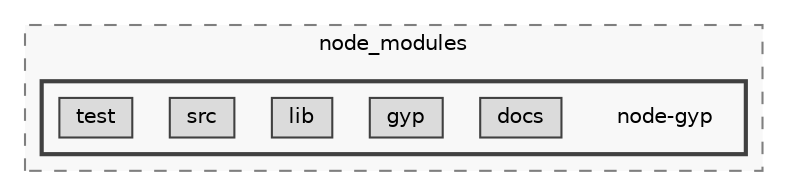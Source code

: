 digraph "backend/node_modules/node-gyp"
{
 // LATEX_PDF_SIZE
  bgcolor="transparent";
  edge [fontname=Helvetica,fontsize=10,labelfontname=Helvetica,labelfontsize=10];
  node [fontname=Helvetica,fontsize=10,shape=box,height=0.2,width=0.4];
  compound=true
  subgraph clusterdir_86dbea9de526ba50b112ba867d8b4b1f {
    graph [ bgcolor="#f8f8f8", pencolor="grey50", label="node_modules", fontname=Helvetica,fontsize=10 style="filled,dashed", URL="dir_86dbea9de526ba50b112ba867d8b4b1f.html",tooltip=""]
  subgraph clusterdir_79f407f988acdd41c405011a9a38724c {
    graph [ bgcolor="#f8f8f8", pencolor="grey25", label="", fontname=Helvetica,fontsize=10 style="filled,bold", URL="dir_79f407f988acdd41c405011a9a38724c.html",tooltip=""]
    dir_79f407f988acdd41c405011a9a38724c [shape=plaintext, label="node-gyp"];
  dir_d327bf73531d0a7f6ec1187089f150fe [label="docs", fillcolor="#dbdbdb", color="grey25", style="filled", URL="dir_d327bf73531d0a7f6ec1187089f150fe.html",tooltip=""];
  dir_5159cc6a385c184ea3051aa94fdf39fe [label="gyp", fillcolor="#dbdbdb", color="grey25", style="filled", URL="dir_5159cc6a385c184ea3051aa94fdf39fe.html",tooltip=""];
  dir_6d416d26b161c78a161844a9fb857fb3 [label="lib", fillcolor="#dbdbdb", color="grey25", style="filled", URL="dir_6d416d26b161c78a161844a9fb857fb3.html",tooltip=""];
  dir_2ffb4908bece3eca90987f5e39ebc755 [label="src", fillcolor="#dbdbdb", color="grey25", style="filled", URL="dir_2ffb4908bece3eca90987f5e39ebc755.html",tooltip=""];
  dir_f285ea6102d465f26757aae385a33880 [label="test", fillcolor="#dbdbdb", color="grey25", style="filled", URL="dir_f285ea6102d465f26757aae385a33880.html",tooltip=""];
  }
  }
}
